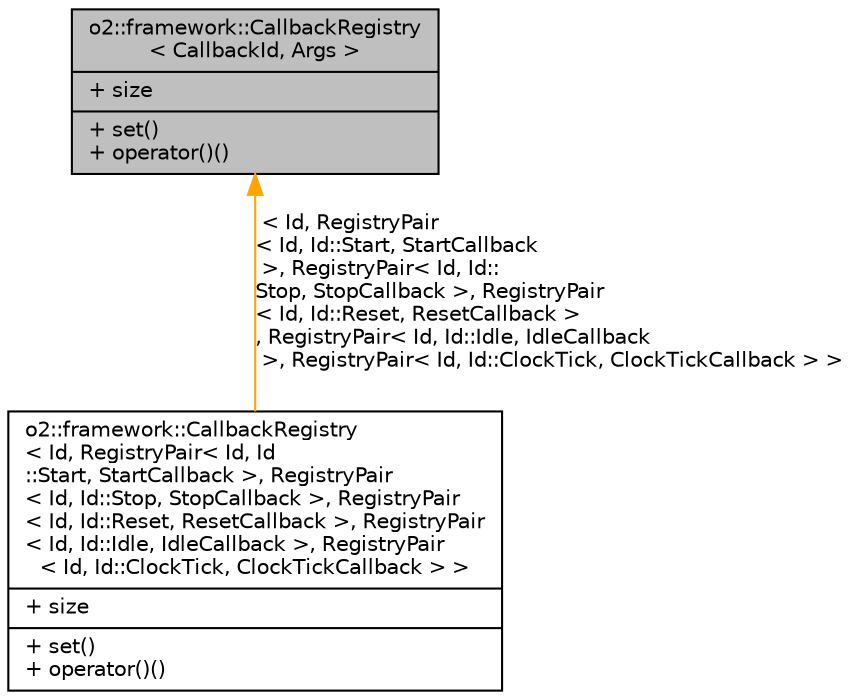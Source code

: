 digraph "o2::framework::CallbackRegistry&lt; CallbackId, Args &gt;"
{
 // INTERACTIVE_SVG=YES
  bgcolor="transparent";
  edge [fontname="Helvetica",fontsize="10",labelfontname="Helvetica",labelfontsize="10"];
  node [fontname="Helvetica",fontsize="10",shape=record];
  Node1 [label="{o2::framework::CallbackRegistry\l\< CallbackId, Args \>\n|+ size\l|+ set()\l+ operator()()\l}",height=0.2,width=0.4,color="black", fillcolor="grey75", style="filled" fontcolor="black"];
  Node1 -> Node2 [dir="back",color="orange",fontsize="10",style="solid",label=" \< Id, RegistryPair\l\< Id, Id::Start, StartCallback\l \>, RegistryPair\< Id, Id::\lStop, StopCallback \>, RegistryPair\l\< Id, Id::Reset, ResetCallback \>\l, RegistryPair\< Id, Id::Idle, IdleCallback\l \>, RegistryPair\< Id, Id::ClockTick, ClockTickCallback \> \>" ,fontname="Helvetica"];
  Node2 [label="{o2::framework::CallbackRegistry\l\< Id, RegistryPair\< Id, Id\l::Start, StartCallback \>, RegistryPair\l\< Id, Id::Stop, StopCallback \>, RegistryPair\l\< Id, Id::Reset, ResetCallback \>, RegistryPair\l\< Id, Id::Idle, IdleCallback \>, RegistryPair\l\< Id, Id::ClockTick, ClockTickCallback \> \>\n|+ size\l|+ set()\l+ operator()()\l}",height=0.2,width=0.4,color="black",URL="$db/d9d/classo2_1_1framework_1_1CallbackRegistry.html"];
}
